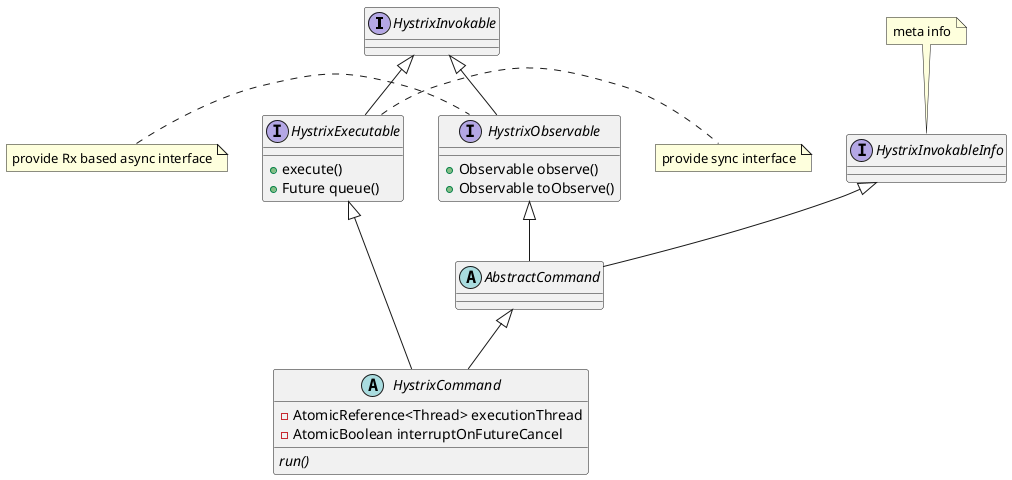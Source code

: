 
@startuml

interface HystrixInvokable
interface HystrixObservable{
	+ Observable observe()
    + Observable toObserve()
}
note left: provide Rx based async interface

interface HystrixInvokableInfo
note top: meta info

abstract class AbstractCommand{
}

abstract class HystrixCommand{
	{abstract} run()   
    - AtomicReference<Thread> executionThread
    - AtomicBoolean interruptOnFutureCancel
}

interface HystrixExecutable {
	+ execute()
    + Future queue()
}
note right: provide sync interface

HystrixInvokable <|-- HystrixObservable
HystrixInvokable <|-- HystrixExecutable
HystrixInvokableInfo <|-- AbstractCommand

HystrixObservable <|-- AbstractCommand
AbstractCommand <|-- HystrixCommand
HystrixExecutable <|-- HystrixCommand
@enduml